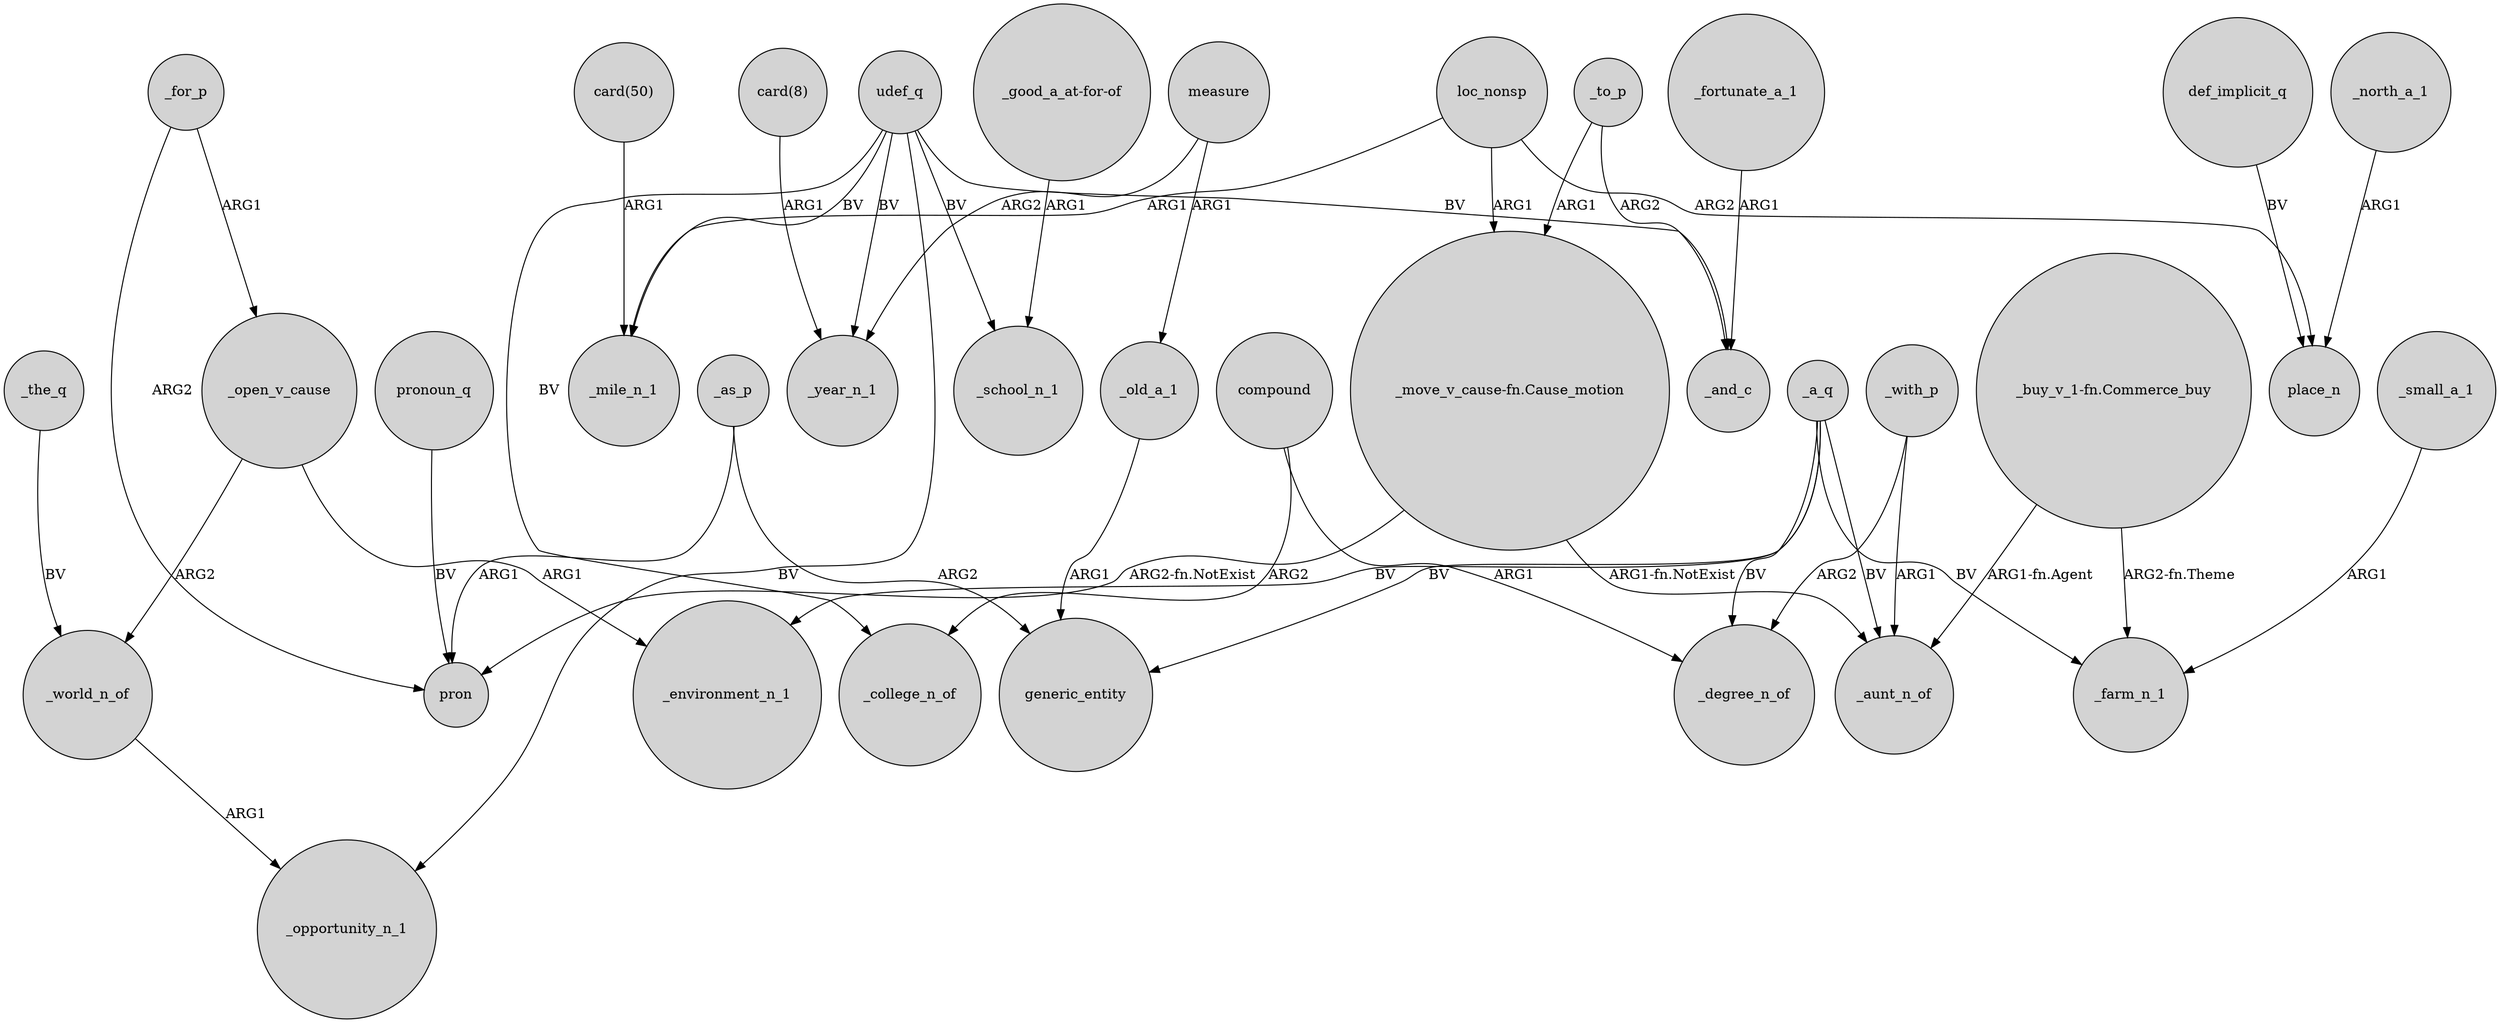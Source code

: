 digraph {
	node [shape=circle style=filled]
	udef_q -> _mile_n_1 [label=BV]
	loc_nonsp -> _mile_n_1 [label=ARG1]
	_to_p -> "_move_v_cause-fn.Cause_motion" [label=ARG1]
	measure -> _year_n_1 [label=ARG2]
	"_good_a_at-for-of" -> _school_n_1 [label=ARG1]
	_open_v_cause -> _environment_n_1 [label=ARG1]
	_as_p -> generic_entity [label=ARG2]
	_world_n_of -> _opportunity_n_1 [label=ARG1]
	_for_p -> _open_v_cause [label=ARG1]
	_a_q -> generic_entity [label=BV]
	_a_q -> _degree_n_of [label=BV]
	compound -> _degree_n_of [label=ARG1]
	def_implicit_q -> place_n [label=BV]
	_as_p -> pron [label=ARG1]
	loc_nonsp -> "_move_v_cause-fn.Cause_motion" [label=ARG1]
	_to_p -> _and_c [label=ARG2]
	_open_v_cause -> _world_n_of [label=ARG2]
	_a_q -> _aunt_n_of [label=BV]
	_with_p -> _degree_n_of [label=ARG2]
	udef_q -> _opportunity_n_1 [label=BV]
	measure -> _old_a_1 [label=ARG1]
	pronoun_q -> pron [label=BV]
	"_buy_v_1-fn.Commerce_buy" -> _farm_n_1 [label="ARG2-fn.Theme"]
	_for_p -> pron [label=ARG2]
	compound -> _college_n_of [label=ARG2]
	"_move_v_cause-fn.Cause_motion" -> _aunt_n_of [label="ARG1-fn.NotExist"]
	_with_p -> _aunt_n_of [label=ARG1]
	"_move_v_cause-fn.Cause_motion" -> pron [label="ARG2-fn.NotExist"]
	_fortunate_a_1 -> _and_c [label=ARG1]
	"_buy_v_1-fn.Commerce_buy" -> _aunt_n_of [label="ARG1-fn.Agent"]
	"card(50)" -> _mile_n_1 [label=ARG1]
	udef_q -> _college_n_of [label=BV]
	"card(8)" -> _year_n_1 [label=ARG1]
	_a_q -> _environment_n_1 [label=BV]
	_old_a_1 -> generic_entity [label=ARG1]
	loc_nonsp -> place_n [label=ARG2]
	udef_q -> _year_n_1 [label=BV]
	_north_a_1 -> place_n [label=ARG1]
	udef_q -> _school_n_1 [label=BV]
	udef_q -> _and_c [label=BV]
	_the_q -> _world_n_of [label=BV]
	_a_q -> _farm_n_1 [label=BV]
	_small_a_1 -> _farm_n_1 [label=ARG1]
}
